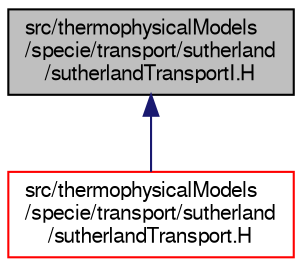 digraph "src/thermophysicalModels/specie/transport/sutherland/sutherlandTransportI.H"
{
  bgcolor="transparent";
  edge [fontname="FreeSans",fontsize="10",labelfontname="FreeSans",labelfontsize="10"];
  node [fontname="FreeSans",fontsize="10",shape=record];
  Node1 [label="src/thermophysicalModels\l/specie/transport/sutherland\l/sutherlandTransportI.H",height=0.2,width=0.4,color="black", fillcolor="grey75", style="filled" fontcolor="black"];
  Node1 -> Node2 [dir="back",color="midnightblue",fontsize="10",style="solid",fontname="FreeSans"];
  Node2 [label="src/thermophysicalModels\l/specie/transport/sutherland\l/sutherlandTransport.H",height=0.2,width=0.4,color="red",URL="$a09883.html"];
}
